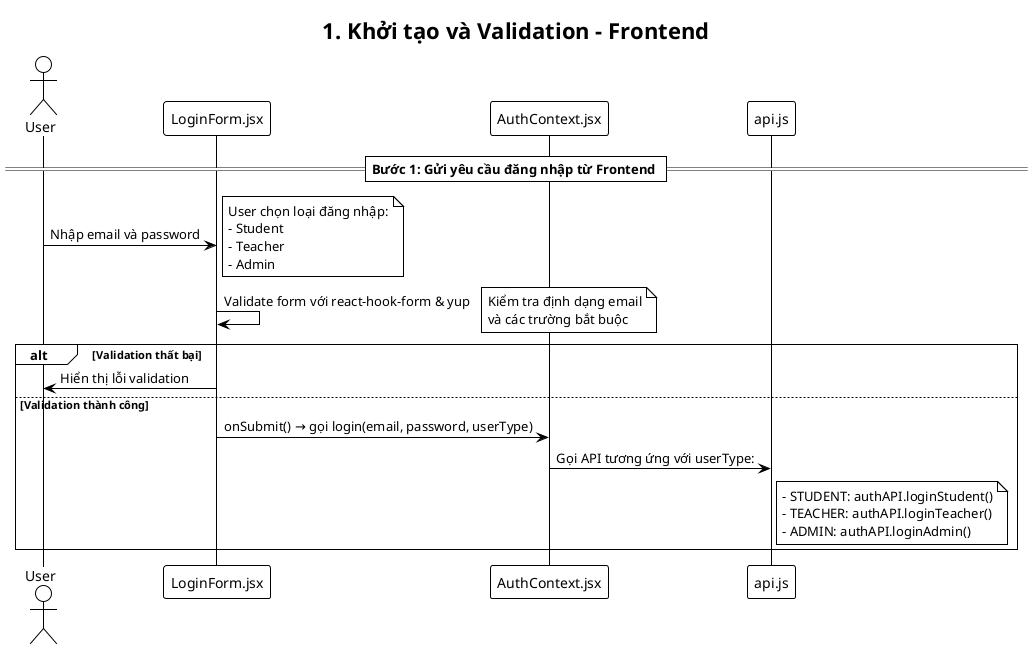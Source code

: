 @startuml
!theme plain
title 1. Khởi tạo và Validation - Frontend

actor User as U
participant "LoginForm.jsx" as LF
participant "AuthContext.jsx" as AC
participant "api.js" as API

== Bước 1: Gửi yêu cầu đăng nhập từ Frontend ==

U -> LF: Nhập email và password
note right: User chọn loại đăng nhập:\n- Student\n- Teacher\n- Admin

LF -> LF: Validate form với react-hook-form & yup
note right: Kiểm tra định dạng email\nvà các trường bắt buộc

alt Validation thất bại
    LF -> U: Hiển thị lỗi validation
else Validation thành công
    LF -> AC: onSubmit() → gọi login(email, password, userType)

    AC -> API: Gọi API tương ứng với userType:
    note right of API
    - STUDENT: authAPI.loginStudent()
    - TEACHER: authAPI.loginTeacher()
    - ADMIN: authAPI.loginAdmin()
    end note
end

@enduml